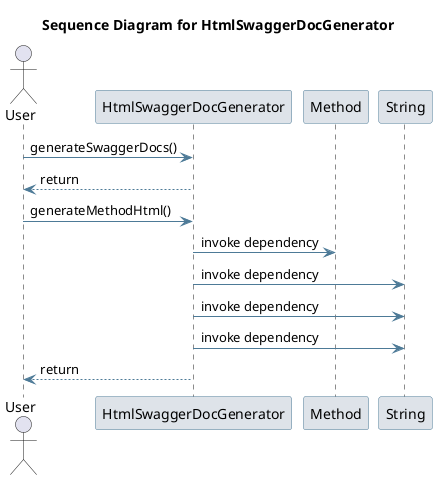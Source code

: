 @startuml
skinparam sequence {
 ArrowColor #4D7A97 
 ParticipantBorderColor #4D7A97 
 ParticipantBackgroundColor #DEE3E9 
}
title Sequence Diagram for HtmlSwaggerDocGenerator

actor User
User -> HtmlSwaggerDocGenerator: generateSwaggerDocs()
HtmlSwaggerDocGenerator --> User : return
User -> HtmlSwaggerDocGenerator: generateMethodHtml()
participant Method
HtmlSwaggerDocGenerator -> Method: invoke dependency
participant String
HtmlSwaggerDocGenerator -> String: invoke dependency
HtmlSwaggerDocGenerator -> String: invoke dependency
HtmlSwaggerDocGenerator -> String: invoke dependency
HtmlSwaggerDocGenerator --> User : return
@enduml